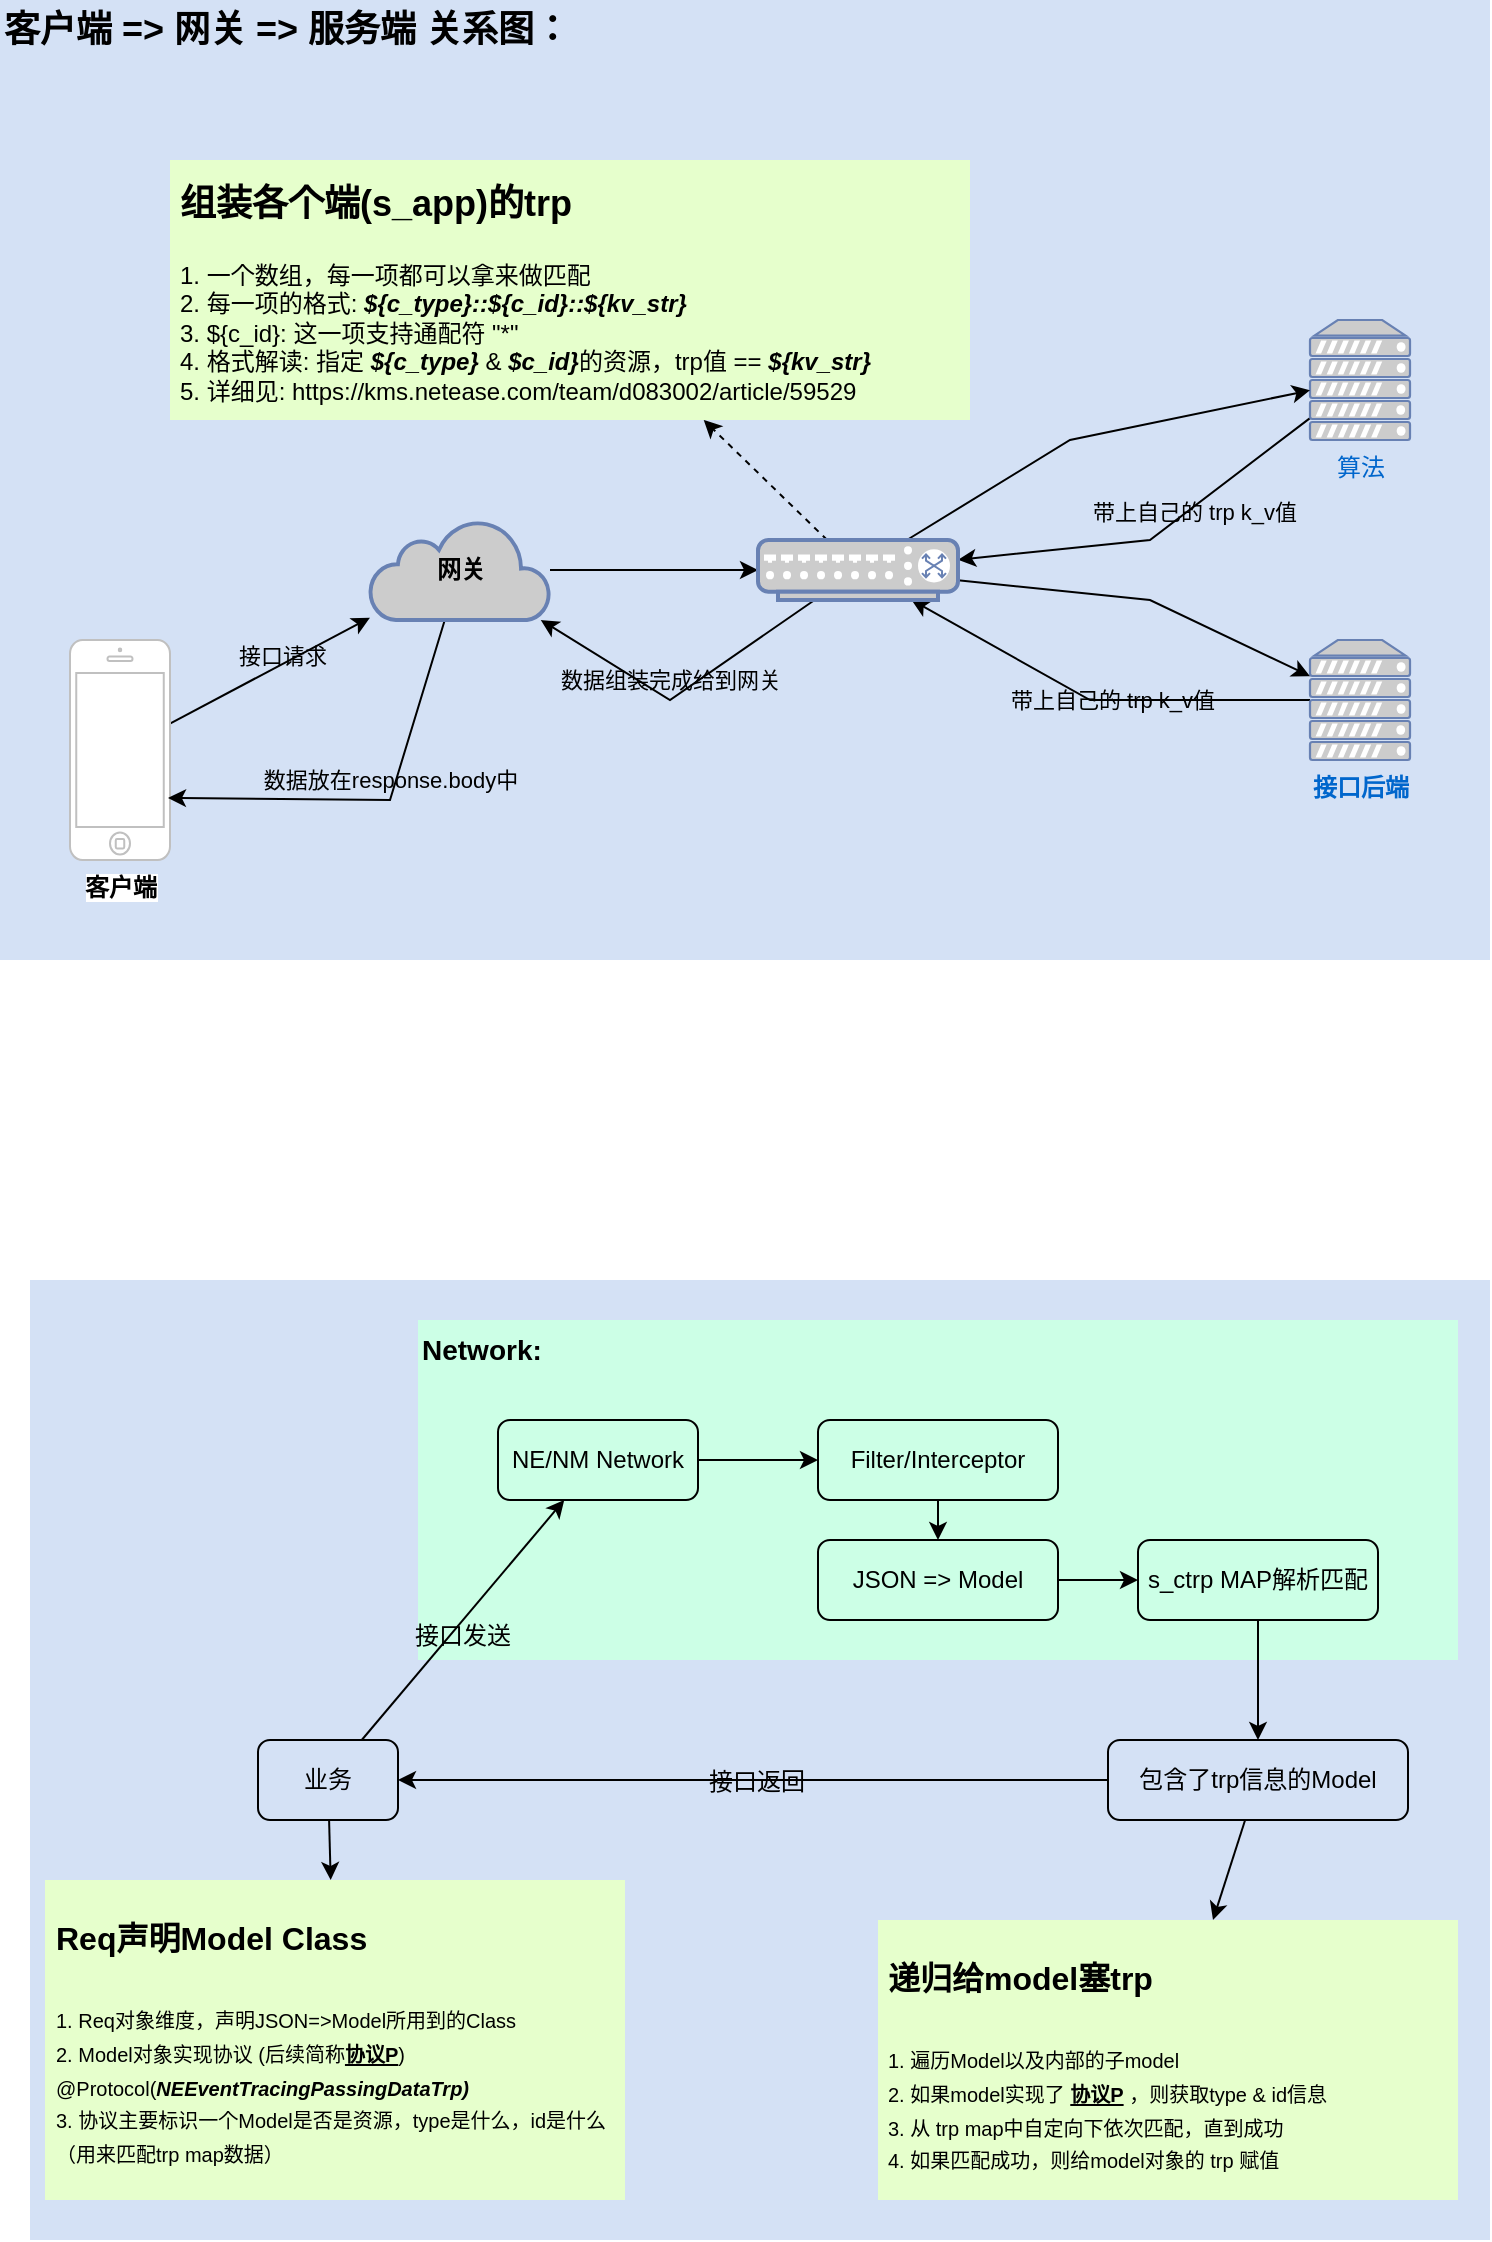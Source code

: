 <mxfile version="17.4.6" type="github">
  <diagram id="g8fBg2NlLfNivvkxpOVF" name="Page-1">
    <mxGraphModel dx="1193" dy="793" grid="1" gridSize="10" guides="1" tooltips="1" connect="1" arrows="1" fold="1" page="1" pageScale="1" pageWidth="827" pageHeight="1169" math="0" shadow="0">
      <root>
        <mxCell id="0" />
        <mxCell id="1" parent="0" />
        <mxCell id="NGE_ZNiIveXsMb7nbO6q-51" value="" style="rounded=0;whiteSpace=wrap;html=1;dashed=1;dashPattern=1 1;labelBackgroundColor=none;fontSize=11;fontColor=#000000;strokeColor=none;fillColor=#D4E1F5;" vertex="1" parent="1">
          <mxGeometry x="40" y="780" width="730" height="480" as="geometry" />
        </mxCell>
        <mxCell id="NGE_ZNiIveXsMb7nbO6q-47" value="" style="rounded=0;whiteSpace=wrap;html=1;dashed=1;dashPattern=1 1;labelBackgroundColor=none;fontSize=11;fontColor=#000000;strokeColor=none;fillColor=#CCFFE6;" vertex="1" parent="1">
          <mxGeometry x="234" y="800" width="520" height="170" as="geometry" />
        </mxCell>
        <mxCell id="NGE_ZNiIveXsMb7nbO6q-30" value="" style="rounded=0;whiteSpace=wrap;html=1;dashed=1;dashPattern=1 1;labelBackgroundColor=none;fontSize=11;fontColor=#000000;strokeColor=none;fillColor=#D4E1F5;" vertex="1" parent="1">
          <mxGeometry x="25" y="140" width="745" height="480" as="geometry" />
        </mxCell>
        <mxCell id="NGE_ZNiIveXsMb7nbO6q-3" style="rounded=0;orthogonalLoop=1;jettySize=auto;html=1;fontColor=#000000;" edge="1" parent="1" source="NGE_ZNiIveXsMb7nbO6q-1" target="NGE_ZNiIveXsMb7nbO6q-2">
          <mxGeometry relative="1" as="geometry" />
        </mxCell>
        <mxCell id="NGE_ZNiIveXsMb7nbO6q-4" value="接口请求" style="edgeLabel;html=1;align=center;verticalAlign=middle;resizable=0;points=[];fontColor=#000000;labelBackgroundColor=none;" vertex="1" connectable="0" parent="NGE_ZNiIveXsMb7nbO6q-3">
          <mxGeometry x="0.166" y="5" relative="1" as="geometry">
            <mxPoint y="1" as="offset" />
          </mxGeometry>
        </mxCell>
        <mxCell id="NGE_ZNiIveXsMb7nbO6q-1" value="&lt;b&gt;客户端&lt;/b&gt;" style="html=1;verticalLabelPosition=bottom;labelBackgroundColor=#ffffff;verticalAlign=top;shadow=0;dashed=0;strokeWidth=1;shape=mxgraph.ios7.misc.iphone;strokeColor=#c0c0c0;" vertex="1" parent="1">
          <mxGeometry x="60" y="460" width="50" height="110" as="geometry" />
        </mxCell>
        <mxCell id="NGE_ZNiIveXsMb7nbO6q-13" value="" style="edgeStyle=none;rounded=0;orthogonalLoop=1;jettySize=auto;html=1;fontColor=#000000;" edge="1" parent="1" source="NGE_ZNiIveXsMb7nbO6q-2" target="NGE_ZNiIveXsMb7nbO6q-11">
          <mxGeometry relative="1" as="geometry" />
        </mxCell>
        <mxCell id="NGE_ZNiIveXsMb7nbO6q-28" style="edgeStyle=none;rounded=0;orthogonalLoop=1;jettySize=auto;html=1;fontSize=11;fontColor=#000000;entryX=0.98;entryY=0.718;entryDx=0;entryDy=0;entryPerimeter=0;" edge="1" parent="1" source="NGE_ZNiIveXsMb7nbO6q-2" target="NGE_ZNiIveXsMb7nbO6q-1">
          <mxGeometry relative="1" as="geometry">
            <mxPoint x="160" y="540" as="targetPoint" />
            <Array as="points">
              <mxPoint x="220" y="540" />
            </Array>
          </mxGeometry>
        </mxCell>
        <mxCell id="NGE_ZNiIveXsMb7nbO6q-29" value="数据放在response.body中" style="edgeLabel;html=1;align=center;verticalAlign=middle;resizable=0;points=[];fontSize=11;fontColor=#000000;labelBackgroundColor=none;" vertex="1" connectable="0" parent="NGE_ZNiIveXsMb7nbO6q-28">
          <mxGeometry x="0.171" relative="1" as="geometry">
            <mxPoint x="26" y="-10" as="offset" />
          </mxGeometry>
        </mxCell>
        <mxCell id="NGE_ZNiIveXsMb7nbO6q-2" value="&lt;font color=&quot;#000000&quot;&gt;&lt;b&gt;网关&lt;/b&gt;&lt;/font&gt;" style="html=1;outlineConnect=0;fillColor=#CCCCCC;strokeColor=#6881B3;gradientColor=none;gradientDirection=north;strokeWidth=2;shape=mxgraph.networks.cloud;fontColor=#ffffff;" vertex="1" parent="1">
          <mxGeometry x="210" y="400" width="90" height="50" as="geometry" />
        </mxCell>
        <mxCell id="NGE_ZNiIveXsMb7nbO6q-17" style="edgeStyle=none;rounded=0;orthogonalLoop=1;jettySize=auto;html=1;fontColor=#000000;" edge="1" parent="1" source="NGE_ZNiIveXsMb7nbO6q-5" target="NGE_ZNiIveXsMb7nbO6q-11">
          <mxGeometry relative="1" as="geometry">
            <Array as="points">
              <mxPoint x="600" y="410" />
            </Array>
          </mxGeometry>
        </mxCell>
        <mxCell id="NGE_ZNiIveXsMb7nbO6q-18" value="带上自己的 trp k_v值" style="edgeLabel;html=1;align=center;verticalAlign=middle;resizable=0;points=[];fontColor=#000000;labelBackgroundColor=none;" vertex="1" connectable="0" parent="NGE_ZNiIveXsMb7nbO6q-17">
          <mxGeometry x="-0.238" y="1" relative="1" as="geometry">
            <mxPoint x="1" as="offset" />
          </mxGeometry>
        </mxCell>
        <mxCell id="NGE_ZNiIveXsMb7nbO6q-5" value="算法" style="fontColor=#0066CC;verticalAlign=top;verticalLabelPosition=bottom;labelPosition=center;align=center;html=1;outlineConnect=0;fillColor=#CCCCCC;strokeColor=#6881B3;gradientColor=none;gradientDirection=north;strokeWidth=2;shape=mxgraph.networks.server;" vertex="1" parent="1">
          <mxGeometry x="680" y="300" width="50" height="60" as="geometry" />
        </mxCell>
        <mxCell id="NGE_ZNiIveXsMb7nbO6q-19" style="edgeStyle=none;rounded=0;orthogonalLoop=1;jettySize=auto;html=1;fontColor=#000000;" edge="1" parent="1" source="NGE_ZNiIveXsMb7nbO6q-6" target="NGE_ZNiIveXsMb7nbO6q-11">
          <mxGeometry relative="1" as="geometry">
            <mxPoint x="580" y="460" as="targetPoint" />
            <Array as="points">
              <mxPoint x="570" y="490" />
            </Array>
          </mxGeometry>
        </mxCell>
        <mxCell id="NGE_ZNiIveXsMb7nbO6q-21" value="带上自己的 trp k_v值" style="edgeLabel;html=1;align=center;verticalAlign=middle;resizable=0;points=[];fontColor=#000000;labelBackgroundColor=none;" vertex="1" connectable="0" parent="NGE_ZNiIveXsMb7nbO6q-19">
          <mxGeometry x="-0.118" relative="1" as="geometry">
            <mxPoint x="-6" as="offset" />
          </mxGeometry>
        </mxCell>
        <mxCell id="NGE_ZNiIveXsMb7nbO6q-6" value="接口后端" style="fontColor=#0066CC;verticalAlign=top;verticalLabelPosition=bottom;labelPosition=center;align=center;html=1;outlineConnect=0;fillColor=#CCCCCC;strokeColor=#6881B3;gradientColor=none;gradientDirection=north;strokeWidth=2;shape=mxgraph.networks.server;fontStyle=1" vertex="1" parent="1">
          <mxGeometry x="680" y="460" width="50" height="60" as="geometry" />
        </mxCell>
        <mxCell id="NGE_ZNiIveXsMb7nbO6q-14" style="edgeStyle=none;rounded=0;orthogonalLoop=1;jettySize=auto;html=1;fontColor=#000000;" edge="1" parent="1" source="NGE_ZNiIveXsMb7nbO6q-11" target="NGE_ZNiIveXsMb7nbO6q-5">
          <mxGeometry relative="1" as="geometry">
            <Array as="points">
              <mxPoint x="560" y="360" />
            </Array>
          </mxGeometry>
        </mxCell>
        <mxCell id="NGE_ZNiIveXsMb7nbO6q-15" style="edgeStyle=none;rounded=0;orthogonalLoop=1;jettySize=auto;html=1;fontColor=#000000;" edge="1" parent="1" source="NGE_ZNiIveXsMb7nbO6q-11" target="NGE_ZNiIveXsMb7nbO6q-6">
          <mxGeometry relative="1" as="geometry">
            <Array as="points">
              <mxPoint x="600" y="440" />
            </Array>
          </mxGeometry>
        </mxCell>
        <mxCell id="NGE_ZNiIveXsMb7nbO6q-25" style="edgeStyle=none;rounded=0;orthogonalLoop=1;jettySize=auto;html=1;fontColor=#000000;dashed=1;" edge="1" parent="1" source="NGE_ZNiIveXsMb7nbO6q-11" target="NGE_ZNiIveXsMb7nbO6q-24">
          <mxGeometry relative="1" as="geometry" />
        </mxCell>
        <mxCell id="NGE_ZNiIveXsMb7nbO6q-26" style="edgeStyle=none;rounded=0;orthogonalLoop=1;jettySize=auto;html=1;fontSize=18;fontColor=#000000;" edge="1" parent="1" source="NGE_ZNiIveXsMb7nbO6q-11" target="NGE_ZNiIveXsMb7nbO6q-2">
          <mxGeometry relative="1" as="geometry">
            <mxPoint x="370" y="490" as="targetPoint" />
            <Array as="points">
              <mxPoint x="360" y="490" />
            </Array>
          </mxGeometry>
        </mxCell>
        <mxCell id="NGE_ZNiIveXsMb7nbO6q-27" value="&lt;font style=&quot;font-size: 11px&quot;&gt;数据组装完成给到网关&lt;/font&gt;" style="edgeLabel;html=1;align=center;verticalAlign=middle;resizable=0;points=[];fontSize=18;fontColor=#000000;labelBackgroundColor=none;" vertex="1" connectable="0" parent="NGE_ZNiIveXsMb7nbO6q-26">
          <mxGeometry x="-0.181" relative="1" as="geometry">
            <mxPoint x="-17" as="offset" />
          </mxGeometry>
        </mxCell>
        <mxCell id="NGE_ZNiIveXsMb7nbO6q-11" value="" style="fontColor=#0066CC;verticalAlign=top;verticalLabelPosition=bottom;labelPosition=center;align=center;html=1;outlineConnect=0;fillColor=#CCCCCC;strokeColor=#6881B3;gradientColor=none;gradientDirection=north;strokeWidth=2;shape=mxgraph.networks.switch;" vertex="1" parent="1">
          <mxGeometry x="404" y="410" width="100" height="30" as="geometry" />
        </mxCell>
        <mxCell id="NGE_ZNiIveXsMb7nbO6q-24" value="&lt;h1&gt;&lt;font style=&quot;font-size: 18px&quot;&gt;组装各个端(s_app)的trp&lt;/font&gt;&lt;/h1&gt;&lt;p&gt;1. 一个数组，每一项都可以拿来做匹配&lt;br&gt;2. 每一项的格式: &lt;i style=&quot;font-weight: bold&quot;&gt;${c_type}::${c_id}::${kv_str}&lt;/i&gt;&lt;br&gt;3. ${c_id}: 这一项支持通配符 &quot;*&quot;&lt;br&gt;4. 格式解读: 指定 &lt;b&gt;&lt;i&gt;${c_type}&lt;/i&gt;&lt;/b&gt; &amp;amp; &lt;b&gt;&lt;i&gt;$c_id}&lt;/i&gt;&lt;/b&gt;的资源，trp值 == &lt;b style=&quot;font-style: italic&quot;&gt;${kv_str}&lt;/b&gt;&lt;br&gt;5. 详细见:&amp;nbsp;https://kms.netease.com/team/d083002/article/59529&lt;/p&gt;" style="text;html=1;strokeColor=none;fillColor=#E6FFCC;spacing=5;spacingTop=-20;whiteSpace=wrap;overflow=hidden;rounded=0;fontColor=#000000;dashed=1;dashPattern=1 1;" vertex="1" parent="1">
          <mxGeometry x="110" y="220" width="400" height="130" as="geometry" />
        </mxCell>
        <mxCell id="NGE_ZNiIveXsMb7nbO6q-31" value="&lt;font size=&quot;1&quot;&gt;&lt;b style=&quot;font-size: 18px&quot;&gt;客户端 =&amp;gt; 网关 =&amp;gt; 服务端 关系图：&lt;/b&gt;&lt;/font&gt;" style="text;html=1;strokeColor=none;fillColor=none;align=left;verticalAlign=middle;whiteSpace=wrap;rounded=0;dashed=1;dashPattern=1 1;labelBackgroundColor=none;fontSize=11;fontColor=#000000;" vertex="1" parent="1">
          <mxGeometry x="25" y="140" width="335" height="30" as="geometry" />
        </mxCell>
        <mxCell id="NGE_ZNiIveXsMb7nbO6q-35" style="edgeStyle=none;rounded=0;orthogonalLoop=1;jettySize=auto;html=1;fontSize=12;fontColor=#000000;" edge="1" parent="1" source="NGE_ZNiIveXsMb7nbO6q-32" target="NGE_ZNiIveXsMb7nbO6q-34">
          <mxGeometry relative="1" as="geometry" />
        </mxCell>
        <mxCell id="NGE_ZNiIveXsMb7nbO6q-45" value="接口发送" style="edgeLabel;html=1;align=center;verticalAlign=middle;resizable=0;points=[];fontSize=12;fontColor=#000000;labelBackgroundColor=none;" vertex="1" connectable="0" parent="NGE_ZNiIveXsMb7nbO6q-35">
          <mxGeometry x="-0.085" y="-4" relative="1" as="geometry">
            <mxPoint as="offset" />
          </mxGeometry>
        </mxCell>
        <mxCell id="NGE_ZNiIveXsMb7nbO6q-50" style="edgeStyle=none;rounded=0;orthogonalLoop=1;jettySize=auto;html=1;fontSize=10;fontColor=#000000;" edge="1" parent="1" source="NGE_ZNiIveXsMb7nbO6q-32" target="NGE_ZNiIveXsMb7nbO6q-49">
          <mxGeometry relative="1" as="geometry" />
        </mxCell>
        <mxCell id="NGE_ZNiIveXsMb7nbO6q-32" value="业务" style="rounded=1;whiteSpace=wrap;html=1;labelBackgroundColor=none;fontSize=12;fontColor=#000000;strokeColor=default;fillColor=none;" vertex="1" parent="1">
          <mxGeometry x="154" y="1010" width="70" height="40" as="geometry" />
        </mxCell>
        <mxCell id="NGE_ZNiIveXsMb7nbO6q-37" style="edgeStyle=none;rounded=0;orthogonalLoop=1;jettySize=auto;html=1;fontSize=12;fontColor=#000000;" edge="1" parent="1" source="NGE_ZNiIveXsMb7nbO6q-34" target="NGE_ZNiIveXsMb7nbO6q-36">
          <mxGeometry relative="1" as="geometry" />
        </mxCell>
        <mxCell id="NGE_ZNiIveXsMb7nbO6q-34" value="NE/NM Network" style="rounded=1;whiteSpace=wrap;html=1;labelBackgroundColor=none;fontSize=12;fontColor=#000000;strokeColor=default;fillColor=none;" vertex="1" parent="1">
          <mxGeometry x="274" y="850" width="100" height="40" as="geometry" />
        </mxCell>
        <mxCell id="NGE_ZNiIveXsMb7nbO6q-39" style="edgeStyle=none;rounded=0;orthogonalLoop=1;jettySize=auto;html=1;fontSize=12;fontColor=#000000;" edge="1" parent="1" source="NGE_ZNiIveXsMb7nbO6q-36" target="NGE_ZNiIveXsMb7nbO6q-38">
          <mxGeometry relative="1" as="geometry" />
        </mxCell>
        <mxCell id="NGE_ZNiIveXsMb7nbO6q-36" value="Filter/Interceptor&lt;br&gt;" style="rounded=1;whiteSpace=wrap;html=1;labelBackgroundColor=none;fontSize=12;fontColor=#000000;strokeColor=default;fillColor=none;" vertex="1" parent="1">
          <mxGeometry x="434" y="850" width="120" height="40" as="geometry" />
        </mxCell>
        <mxCell id="NGE_ZNiIveXsMb7nbO6q-42" style="edgeStyle=none;rounded=0;orthogonalLoop=1;jettySize=auto;html=1;fontSize=12;fontColor=#000000;" edge="1" parent="1" source="NGE_ZNiIveXsMb7nbO6q-38" target="NGE_ZNiIveXsMb7nbO6q-40">
          <mxGeometry relative="1" as="geometry" />
        </mxCell>
        <mxCell id="NGE_ZNiIveXsMb7nbO6q-38" value="JSON =&amp;gt; Model" style="rounded=1;whiteSpace=wrap;html=1;labelBackgroundColor=none;fontSize=12;fontColor=#000000;strokeColor=default;fillColor=none;" vertex="1" parent="1">
          <mxGeometry x="434" y="910" width="120" height="40" as="geometry" />
        </mxCell>
        <mxCell id="NGE_ZNiIveXsMb7nbO6q-43" style="edgeStyle=none;rounded=0;orthogonalLoop=1;jettySize=auto;html=1;fontSize=12;fontColor=#000000;" edge="1" parent="1" source="NGE_ZNiIveXsMb7nbO6q-40" target="NGE_ZNiIveXsMb7nbO6q-41">
          <mxGeometry relative="1" as="geometry" />
        </mxCell>
        <mxCell id="NGE_ZNiIveXsMb7nbO6q-40" value="s_ctrp MAP解析匹配" style="rounded=1;whiteSpace=wrap;html=1;labelBackgroundColor=none;fontSize=12;fontColor=#000000;strokeColor=default;fillColor=none;" vertex="1" parent="1">
          <mxGeometry x="594" y="910" width="120" height="40" as="geometry" />
        </mxCell>
        <mxCell id="NGE_ZNiIveXsMb7nbO6q-44" style="edgeStyle=none;rounded=0;orthogonalLoop=1;jettySize=auto;html=1;fontSize=12;fontColor=#000000;" edge="1" parent="1" source="NGE_ZNiIveXsMb7nbO6q-41" target="NGE_ZNiIveXsMb7nbO6q-32">
          <mxGeometry relative="1" as="geometry" />
        </mxCell>
        <mxCell id="NGE_ZNiIveXsMb7nbO6q-46" value="接口返回" style="edgeLabel;html=1;align=center;verticalAlign=middle;resizable=0;points=[];fontSize=12;fontColor=#000000;labelBackgroundColor=none;" vertex="1" connectable="0" parent="NGE_ZNiIveXsMb7nbO6q-44">
          <mxGeometry x="-0.009" y="1" relative="1" as="geometry">
            <mxPoint as="offset" />
          </mxGeometry>
        </mxCell>
        <mxCell id="NGE_ZNiIveXsMb7nbO6q-53" style="edgeStyle=none;rounded=0;orthogonalLoop=1;jettySize=auto;html=1;fontSize=10;fontColor=#000000;" edge="1" parent="1" source="NGE_ZNiIveXsMb7nbO6q-41" target="NGE_ZNiIveXsMb7nbO6q-52">
          <mxGeometry relative="1" as="geometry" />
        </mxCell>
        <mxCell id="NGE_ZNiIveXsMb7nbO6q-41" value="包含了trp信息的Model" style="rounded=1;whiteSpace=wrap;html=1;labelBackgroundColor=none;fontSize=12;fontColor=#000000;strokeColor=default;fillColor=none;" vertex="1" parent="1">
          <mxGeometry x="579" y="1010" width="150" height="40" as="geometry" />
        </mxCell>
        <mxCell id="NGE_ZNiIveXsMb7nbO6q-48" value="&lt;b&gt;&lt;font style=&quot;font-size: 14px&quot;&gt;Network:&lt;/font&gt;&lt;/b&gt;" style="text;html=1;strokeColor=none;fillColor=none;align=left;verticalAlign=middle;whiteSpace=wrap;rounded=0;labelBackgroundColor=none;fontSize=12;fontColor=#000000;" vertex="1" parent="1">
          <mxGeometry x="234" y="800" width="60" height="30" as="geometry" />
        </mxCell>
        <mxCell id="NGE_ZNiIveXsMb7nbO6q-49" value="&lt;h1&gt;&lt;font style=&quot;font-size: 16px&quot;&gt;Req声明Model Class&lt;/font&gt;&lt;/h1&gt;&lt;p&gt;&lt;font style=&quot;font-size: 10px&quot;&gt;1. Req对象维度，声明JSON=&amp;gt;Model所用到的Class&lt;br&gt;2. Model对象实现协议 (后续简称&lt;b&gt;&lt;u&gt;协议P&lt;/u&gt;&lt;/b&gt;) @Protocol(&lt;b style=&quot;font-style: italic&quot;&gt;NEEventTracingPassingDataTrp)&lt;/b&gt;&lt;br&gt;3. 协议主要标识一个Model是否是资源，type是什么，id是什么（用来匹配trp map数据）&lt;/font&gt;&lt;/p&gt;" style="text;html=1;strokeColor=none;fillColor=#E6FFCC;spacing=5;spacingTop=-20;whiteSpace=wrap;overflow=hidden;rounded=0;labelBackgroundColor=none;fontSize=14;fontColor=#000000;" vertex="1" parent="1">
          <mxGeometry x="47.5" y="1080" width="290" height="160" as="geometry" />
        </mxCell>
        <mxCell id="NGE_ZNiIveXsMb7nbO6q-52" value="&lt;h1&gt;&lt;span style=&quot;font-size: 16px&quot;&gt;递归给model塞trp&lt;/span&gt;&lt;/h1&gt;&lt;p&gt;&lt;font style=&quot;font-size: 10px&quot;&gt;1. 遍历Model以及内部的子model&lt;br&gt;2. 如果model实现了 &lt;u&gt;&lt;b&gt;协议P&lt;/b&gt;&lt;/u&gt;&amp;nbsp;，则获取type &amp;amp; id信息&lt;br&gt;3. 从 trp map中自定向下依次匹配，直到成功&lt;br&gt;4. 如果匹配成功，则给model对象的 trp 赋值&lt;/font&gt;&lt;/p&gt;" style="text;html=1;strokeColor=none;fillColor=#E6FFCC;spacing=5;spacingTop=-20;whiteSpace=wrap;overflow=hidden;rounded=0;labelBackgroundColor=none;fontSize=14;fontColor=#000000;" vertex="1" parent="1">
          <mxGeometry x="464" y="1100" width="290" height="140" as="geometry" />
        </mxCell>
      </root>
    </mxGraphModel>
  </diagram>
</mxfile>
